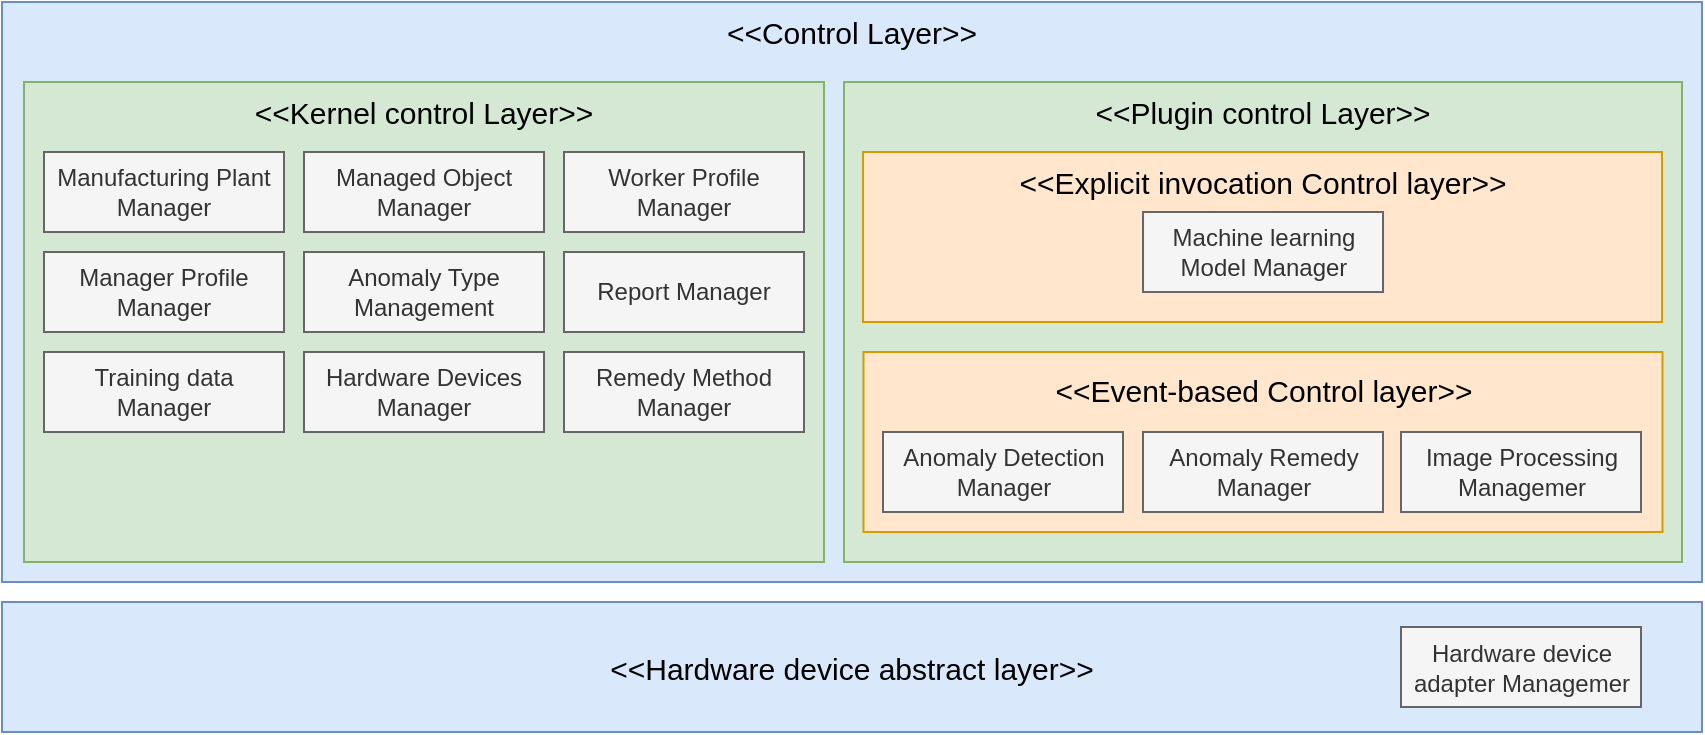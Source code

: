 <mxfile version="21.1.8" type="github">
  <diagram name="페이지-1" id="f1vrqMb9APHspmezzCpp">
    <mxGraphModel dx="191" dy="507" grid="1" gridSize="10" guides="1" tooltips="1" connect="1" arrows="1" fold="1" page="1" pageScale="1" pageWidth="827" pageHeight="1169" math="0" shadow="0">
      <root>
        <mxCell id="0" />
        <mxCell id="1" parent="0" />
        <mxCell id="GucfIMfvVygdEPNxUH_M-1" value="" style="rounded=0;whiteSpace=wrap;html=1;fillColor=#dae8fc;strokeColor=#6c8ebf;" parent="1" vertex="1">
          <mxGeometry x="830" y="960" width="850" height="290" as="geometry" />
        </mxCell>
        <mxCell id="GucfIMfvVygdEPNxUH_M-2" value="&amp;lt;&amp;lt;Control Layer&amp;gt;&amp;gt;" style="text;html=1;strokeColor=none;fillColor=none;align=center;verticalAlign=middle;whiteSpace=wrap;rounded=0;fontSize=15;" parent="1" vertex="1">
          <mxGeometry x="1155" y="960" width="200" height="30" as="geometry" />
        </mxCell>
        <mxCell id="GucfIMfvVygdEPNxUH_M-3" value="" style="rounded=0;whiteSpace=wrap;html=1;fillColor=#d5e8d4;strokeColor=#82b366;" parent="1" vertex="1">
          <mxGeometry x="841" y="1000" width="400" height="240" as="geometry" />
        </mxCell>
        <mxCell id="GucfIMfvVygdEPNxUH_M-5" value="&amp;lt;&amp;lt;Kernel control Layer&amp;gt;&amp;gt;" style="text;html=1;strokeColor=none;fillColor=none;align=center;verticalAlign=middle;whiteSpace=wrap;rounded=0;fontSize=15;" parent="1" vertex="1">
          <mxGeometry x="943.25" y="1000" width="195.5" height="30" as="geometry" />
        </mxCell>
        <mxCell id="GucfIMfvVygdEPNxUH_M-8" value="" style="rounded=0;whiteSpace=wrap;html=1;fillColor=#d5e8d4;strokeColor=#82b366;" parent="1" vertex="1">
          <mxGeometry x="1251" y="1000" width="419" height="240" as="geometry" />
        </mxCell>
        <mxCell id="GucfIMfvVygdEPNxUH_M-9" value="&amp;lt;&amp;lt;Plugin control Layer&amp;gt;&amp;gt;" style="text;html=1;strokeColor=none;fillColor=none;align=center;verticalAlign=middle;whiteSpace=wrap;rounded=0;fontSize=15;" parent="1" vertex="1">
          <mxGeometry x="1346.88" y="1000" width="227.25" height="30" as="geometry" />
        </mxCell>
        <mxCell id="GucfIMfvVygdEPNxUH_M-29" value="&amp;lt;&amp;lt;Hardware device abstract layer&amp;gt;&amp;gt;" style="rounded=0;whiteSpace=wrap;html=1;fontSize=15;fillColor=#dae8fc;strokeColor=#6c8ebf;" parent="1" vertex="1">
          <mxGeometry x="830" y="1260" width="850" height="65" as="geometry" />
        </mxCell>
        <mxCell id="GucfIMfvVygdEPNxUH_M-30" value="Manufacturing Plant Manager" style="rounded=0;whiteSpace=wrap;html=1;fillColor=#f5f5f5;fontColor=#333333;strokeColor=#666666;" parent="1" vertex="1">
          <mxGeometry x="851" y="1035" width="120" height="40" as="geometry" />
        </mxCell>
        <mxCell id="GucfIMfvVygdEPNxUH_M-31" value="Managed Object Manager" style="rounded=0;whiteSpace=wrap;html=1;fillColor=#f5f5f5;fontColor=#333333;strokeColor=#666666;" parent="1" vertex="1">
          <mxGeometry x="981" y="1035" width="120" height="40" as="geometry" />
        </mxCell>
        <mxCell id="GucfIMfvVygdEPNxUH_M-33" value="Worker Profile Manager" style="rounded=0;whiteSpace=wrap;html=1;fillColor=#f5f5f5;fontColor=#333333;strokeColor=#666666;" parent="1" vertex="1">
          <mxGeometry x="1111" y="1035" width="120" height="40" as="geometry" />
        </mxCell>
        <mxCell id="GucfIMfvVygdEPNxUH_M-34" value="Manager Profile Manager" style="rounded=0;whiteSpace=wrap;html=1;fillColor=#f5f5f5;fontColor=#333333;strokeColor=#666666;" parent="1" vertex="1">
          <mxGeometry x="851" y="1085" width="120" height="40" as="geometry" />
        </mxCell>
        <mxCell id="GucfIMfvVygdEPNxUH_M-35" value="Anomaly Type Management" style="rounded=0;whiteSpace=wrap;html=1;fillColor=#f5f5f5;fontColor=#333333;strokeColor=#666666;" parent="1" vertex="1">
          <mxGeometry x="981" y="1085" width="120" height="40" as="geometry" />
        </mxCell>
        <mxCell id="GucfIMfvVygdEPNxUH_M-36" value="Remedy Method Manager" style="rounded=0;whiteSpace=wrap;html=1;fillColor=#f5f5f5;fontColor=#333333;strokeColor=#666666;" parent="1" vertex="1">
          <mxGeometry x="1111" y="1135" width="120" height="40" as="geometry" />
        </mxCell>
        <mxCell id="GucfIMfvVygdEPNxUH_M-38" value="Training data Manager" style="rounded=0;whiteSpace=wrap;html=1;fillColor=#f5f5f5;fontColor=#333333;strokeColor=#666666;" parent="1" vertex="1">
          <mxGeometry x="851" y="1135" width="120" height="40" as="geometry" />
        </mxCell>
        <mxCell id="GucfIMfvVygdEPNxUH_M-41" value="Report Manager" style="rounded=0;whiteSpace=wrap;html=1;fillColor=#f5f5f5;fontColor=#333333;strokeColor=#666666;" parent="1" vertex="1">
          <mxGeometry x="1111" y="1085" width="120" height="40" as="geometry" />
        </mxCell>
        <mxCell id="GucfIMfvVygdEPNxUH_M-45" value="" style="rounded=0;whiteSpace=wrap;html=1;fillColor=#ffe6cc;strokeColor=#d79b00;" parent="1" vertex="1">
          <mxGeometry x="1260.75" y="1135" width="399.5" height="90" as="geometry" />
        </mxCell>
        <mxCell id="GucfIMfvVygdEPNxUH_M-46" value="" style="rounded=0;whiteSpace=wrap;html=1;fillColor=#ffe6cc;strokeColor=#d79b00;" parent="1" vertex="1">
          <mxGeometry x="1260.5" y="1035" width="399.5" height="85" as="geometry" />
        </mxCell>
        <mxCell id="GucfIMfvVygdEPNxUH_M-47" value="Hardware device adapter Managemer" style="rounded=0;whiteSpace=wrap;html=1;fillColor=#f5f5f5;fontColor=#333333;strokeColor=#666666;" parent="1" vertex="1">
          <mxGeometry x="1529.5" y="1272.5" width="120" height="40" as="geometry" />
        </mxCell>
        <mxCell id="GucfIMfvVygdEPNxUH_M-48" value="Anomaly Remedy Manager" style="rounded=0;whiteSpace=wrap;html=1;fillColor=#f5f5f5;fontColor=#333333;strokeColor=#666666;" parent="1" vertex="1">
          <mxGeometry x="1400.5" y="1175" width="120" height="40" as="geometry" />
        </mxCell>
        <mxCell id="GucfIMfvVygdEPNxUH_M-49" value="Image Processing Managemer" style="rounded=0;whiteSpace=wrap;html=1;fillColor=#f5f5f5;fontColor=#333333;strokeColor=#666666;" parent="1" vertex="1">
          <mxGeometry x="1529.5" y="1175" width="120" height="40" as="geometry" />
        </mxCell>
        <mxCell id="GucfIMfvVygdEPNxUH_M-50" value="&amp;lt;&amp;lt;Explicit invocation Control layer&amp;gt;&amp;gt;" style="text;html=1;strokeColor=none;fillColor=none;align=center;verticalAlign=middle;whiteSpace=wrap;rounded=0;fontSize=15;" parent="1" vertex="1">
          <mxGeometry x="1326" y="1035" width="269" height="30" as="geometry" />
        </mxCell>
        <mxCell id="GucfIMfvVygdEPNxUH_M-51" value="&amp;lt;&amp;lt;Event-based Control layer&amp;gt;&amp;gt;" style="text;html=1;strokeColor=none;fillColor=none;align=center;verticalAlign=middle;whiteSpace=wrap;rounded=0;fontSize=15;" parent="1" vertex="1">
          <mxGeometry x="1330.5" y="1139" width="260" height="30" as="geometry" />
        </mxCell>
        <mxCell id="GucfIMfvVygdEPNxUH_M-32" value="Hardware Devices Manager" style="rounded=0;whiteSpace=wrap;html=1;fillColor=#f5f5f5;fontColor=#333333;strokeColor=#666666;" parent="1" vertex="1">
          <mxGeometry x="981" y="1135" width="120" height="40" as="geometry" />
        </mxCell>
        <mxCell id="GucfIMfvVygdEPNxUH_M-39" value="Anomaly Detection Manager" style="rounded=0;whiteSpace=wrap;html=1;fillColor=#f5f5f5;fontColor=#333333;strokeColor=#666666;" parent="1" vertex="1">
          <mxGeometry x="1270.5" y="1175" width="120" height="40" as="geometry" />
        </mxCell>
        <mxCell id="GucfIMfvVygdEPNxUH_M-37" value="Machine learning Model Manager" style="rounded=0;whiteSpace=wrap;html=1;fillColor=#f5f5f5;fontColor=#333333;strokeColor=#666666;" parent="1" vertex="1">
          <mxGeometry x="1400.51" y="1065" width="120" height="40" as="geometry" />
        </mxCell>
      </root>
    </mxGraphModel>
  </diagram>
</mxfile>

